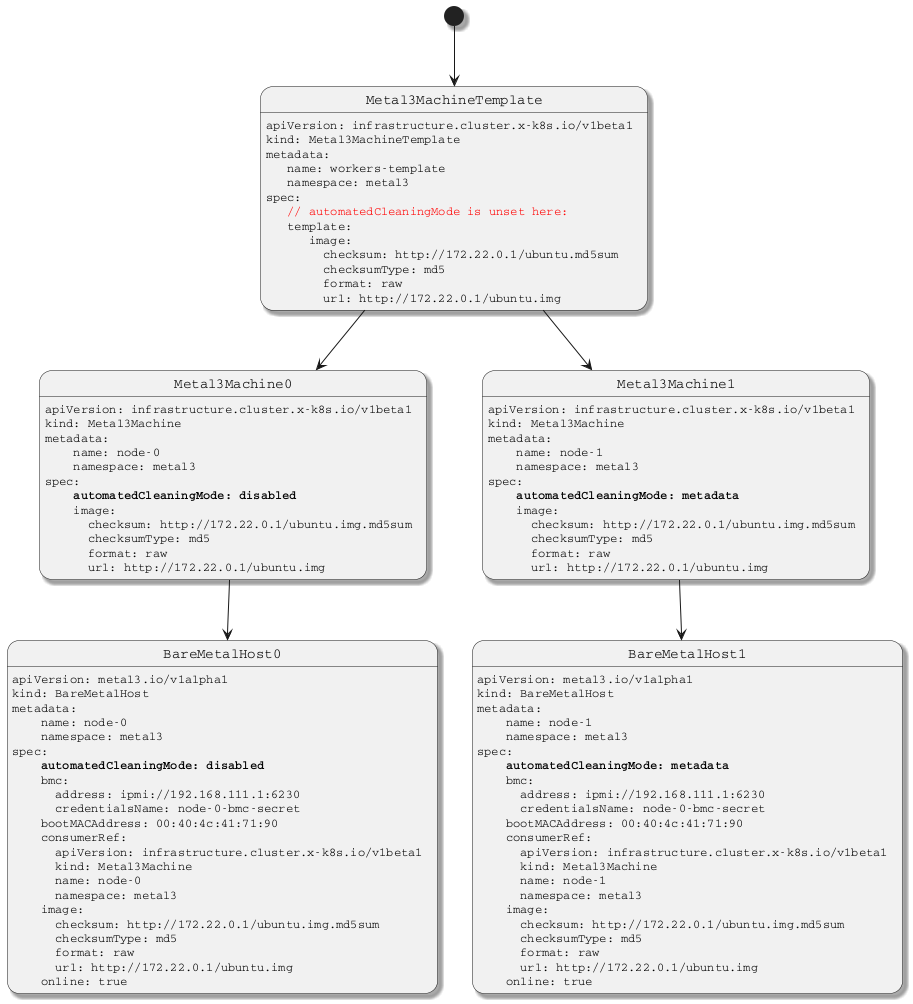 @startuml
hide empty description
skinparam defaultFontName Courier
skinparam shadowing true
[*] --> Metal3MachineTemplate
Metal3MachineTemplate : apiVersion: infrastructure.cluster.x-k8s.io/v1beta1
Metal3MachineTemplate : kind: Metal3MachineTemplate
Metal3MachineTemplate : metadata:
Metal3MachineTemplate : <U+00A0>  name: workers-template
Metal3MachineTemplate : <U+00A0>  namespace: metal3
Metal3MachineTemplate : spec:
Metal3MachineTemplate : <U+00A0>  <color:Red>// automatedCleaningMode is unset here:
Metal3MachineTemplate : <U+00A0>  template:
Metal3MachineTemplate : <U+00A0>     image:
Metal3MachineTemplate : <U+00A0>       checksum: http://172.22.0.1/ubuntu.md5sum
Metal3MachineTemplate : <U+00A0>       checksumType: md5
Metal3MachineTemplate : <U+00A0>       format: raw
Metal3MachineTemplate : <U+00A0>       url: http://172.22.0.1/ubuntu.img

Metal3MachineTemplate --> Metal3Machine0
Metal3Machine0 : apiVersion: infrastructure.cluster.x-k8s.io/v1beta1
Metal3Machine0 : kind: Metal3Machine
Metal3Machine0 : metadata:
Metal3Machine0 : <U+00A0>   name: node-0
Metal3Machine0 : <U+00A0>   namespace: metal3
Metal3Machine0 : spec:
Metal3Machine0 : <U+00A0>   **automatedCleaningMode: disabled**
Metal3Machine0 : <U+00A0>   image:
Metal3Machine0 : <U+00A0>     checksum: http://172.22.0.1/ubuntu.img.md5sum
Metal3Machine0 : <U+00A0>     checksumType: md5
Metal3Machine0 : <U+00A0>     format: raw
Metal3Machine0 : <U+00A0>     url: http://172.22.0.1/ubuntu.img


Metal3MachineTemplate --> Metal3Machine1
Metal3Machine1 : apiVersion: infrastructure.cluster.x-k8s.io/v1beta1
Metal3Machine1 : kind: Metal3Machine
Metal3Machine1 : metadata:
Metal3Machine1 : <U+00A0>   name: node-1
Metal3Machine1 : <U+00A0>   namespace: metal3
Metal3Machine1 : spec:
Metal3Machine1 : <U+00A0>   **automatedCleaningMode: metadata**
Metal3Machine1 : <U+00A0>   image:
Metal3Machine1 : <U+00A0>     checksum: http://172.22.0.1/ubuntu.img.md5sum
Metal3Machine1 : <U+00A0>     checksumType: md5
Metal3Machine1 : <U+00A0>     format: raw
Metal3Machine1 : <U+00A0>     url: http://172.22.0.1/ubuntu.img

Metal3Machine0 --> BareMetalHost0
BareMetalHost0 : apiVersion: metal3.io/v1alpha1
BareMetalHost0 : kind: BareMetalHost
BareMetalHost0 : metadata:
BareMetalHost0 : <U+00A0>   name: node-0
BareMetalHost0 : <U+00A0>   namespace: metal3
BareMetalHost0 : spec:
BareMetalHost0 : <U+00A0>   **automatedCleaningMode: disabled**
BareMetalHost0 : <U+00A0>   bmc:
BareMetalHost0 : <U+00A0>     address: ipmi://192.168.111.1:6230
BareMetalHost0 : <U+00A0>     credentialsName: node-0-bmc-secret
BareMetalHost0 : <U+00A0>   bootMACAddress: 00:40:4c:41:71:90
BareMetalHost0 : <U+00A0>   consumerRef:
BareMetalHost0 : <U+00A0>     apiVersion: infrastructure.cluster.x-k8s.io/v1beta1
BareMetalHost0 : <U+00A0>     kind: Metal3Machine
BareMetalHost0 : <U+00A0>     name: node-0
BareMetalHost0 : <U+00A0>     namespace: metal3
BareMetalHost0 : <U+00A0>   image:
BareMetalHost0 : <U+00A0>     checksum: http://172.22.0.1/ubuntu.img.md5sum
BareMetalHost0 : <U+00A0>     checksumType: md5
BareMetalHost0 : <U+00A0>     format: raw
BareMetalHost0 : <U+00A0>     url: http://172.22.0.1/ubuntu.img
BareMetalHost0 : <U+00A0>   online: true


Metal3Machine1 --> BareMetalHost1
BareMetalHost1 : apiVersion: metal3.io/v1alpha1
BareMetalHost1 : kind: BareMetalHost
BareMetalHost1 : metadata:
BareMetalHost1 : <U+00A0>   name: node-1
BareMetalHost1 : <U+00A0>   namespace: metal3
BareMetalHost1 : spec:
BareMetalHost1 : <U+00A0>   **automatedCleaningMode: metadata**
BareMetalHost1 : <U+00A0>   bmc:
BareMetalHost1 : <U+00A0>     address: ipmi://192.168.111.1:6230
BareMetalHost1 : <U+00A0>     credentialsName: node-0-bmc-secret
BareMetalHost1 : <U+00A0>   bootMACAddress: 00:40:4c:41:71:90
BareMetalHost1 : <U+00A0>   consumerRef:
BareMetalHost1 : <U+00A0>     apiVersion: infrastructure.cluster.x-k8s.io/v1beta1
BareMetalHost1 : <U+00A0>     kind: Metal3Machine
BareMetalHost1 : <U+00A0>     name: node-1
BareMetalHost1 : <U+00A0>     namespace: metal3
BareMetalHost1 : <U+00A0>   image:
BareMetalHost1 : <U+00A0>     checksum: http://172.22.0.1/ubuntu.img.md5sum
BareMetalHost1 : <U+00A0>     checksumType: md5
BareMetalHost1 : <U+00A0>     format: raw
BareMetalHost1 : <U+00A0>     url: http://172.22.0.1/ubuntu.img
BareMetalHost1 : <U+00A0>   online: true
@enduml